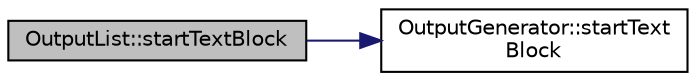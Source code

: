 digraph "OutputList::startTextBlock"
{
 // LATEX_PDF_SIZE
  edge [fontname="Helvetica",fontsize="10",labelfontname="Helvetica",labelfontsize="10"];
  node [fontname="Helvetica",fontsize="10",shape=record];
  rankdir="LR";
  Node1 [label="OutputList::startTextBlock",height=0.2,width=0.4,color="black", fillcolor="grey75", style="filled", fontcolor="black",tooltip=" "];
  Node1 -> Node2 [color="midnightblue",fontsize="10",style="solid"];
  Node2 [label="OutputGenerator::startText\lBlock",height=0.2,width=0.4,color="black", fillcolor="white", style="filled",URL="$classOutputGenerator.html#ae06da65c60fe1508152999a76c3b8d80",tooltip=" "];
}
